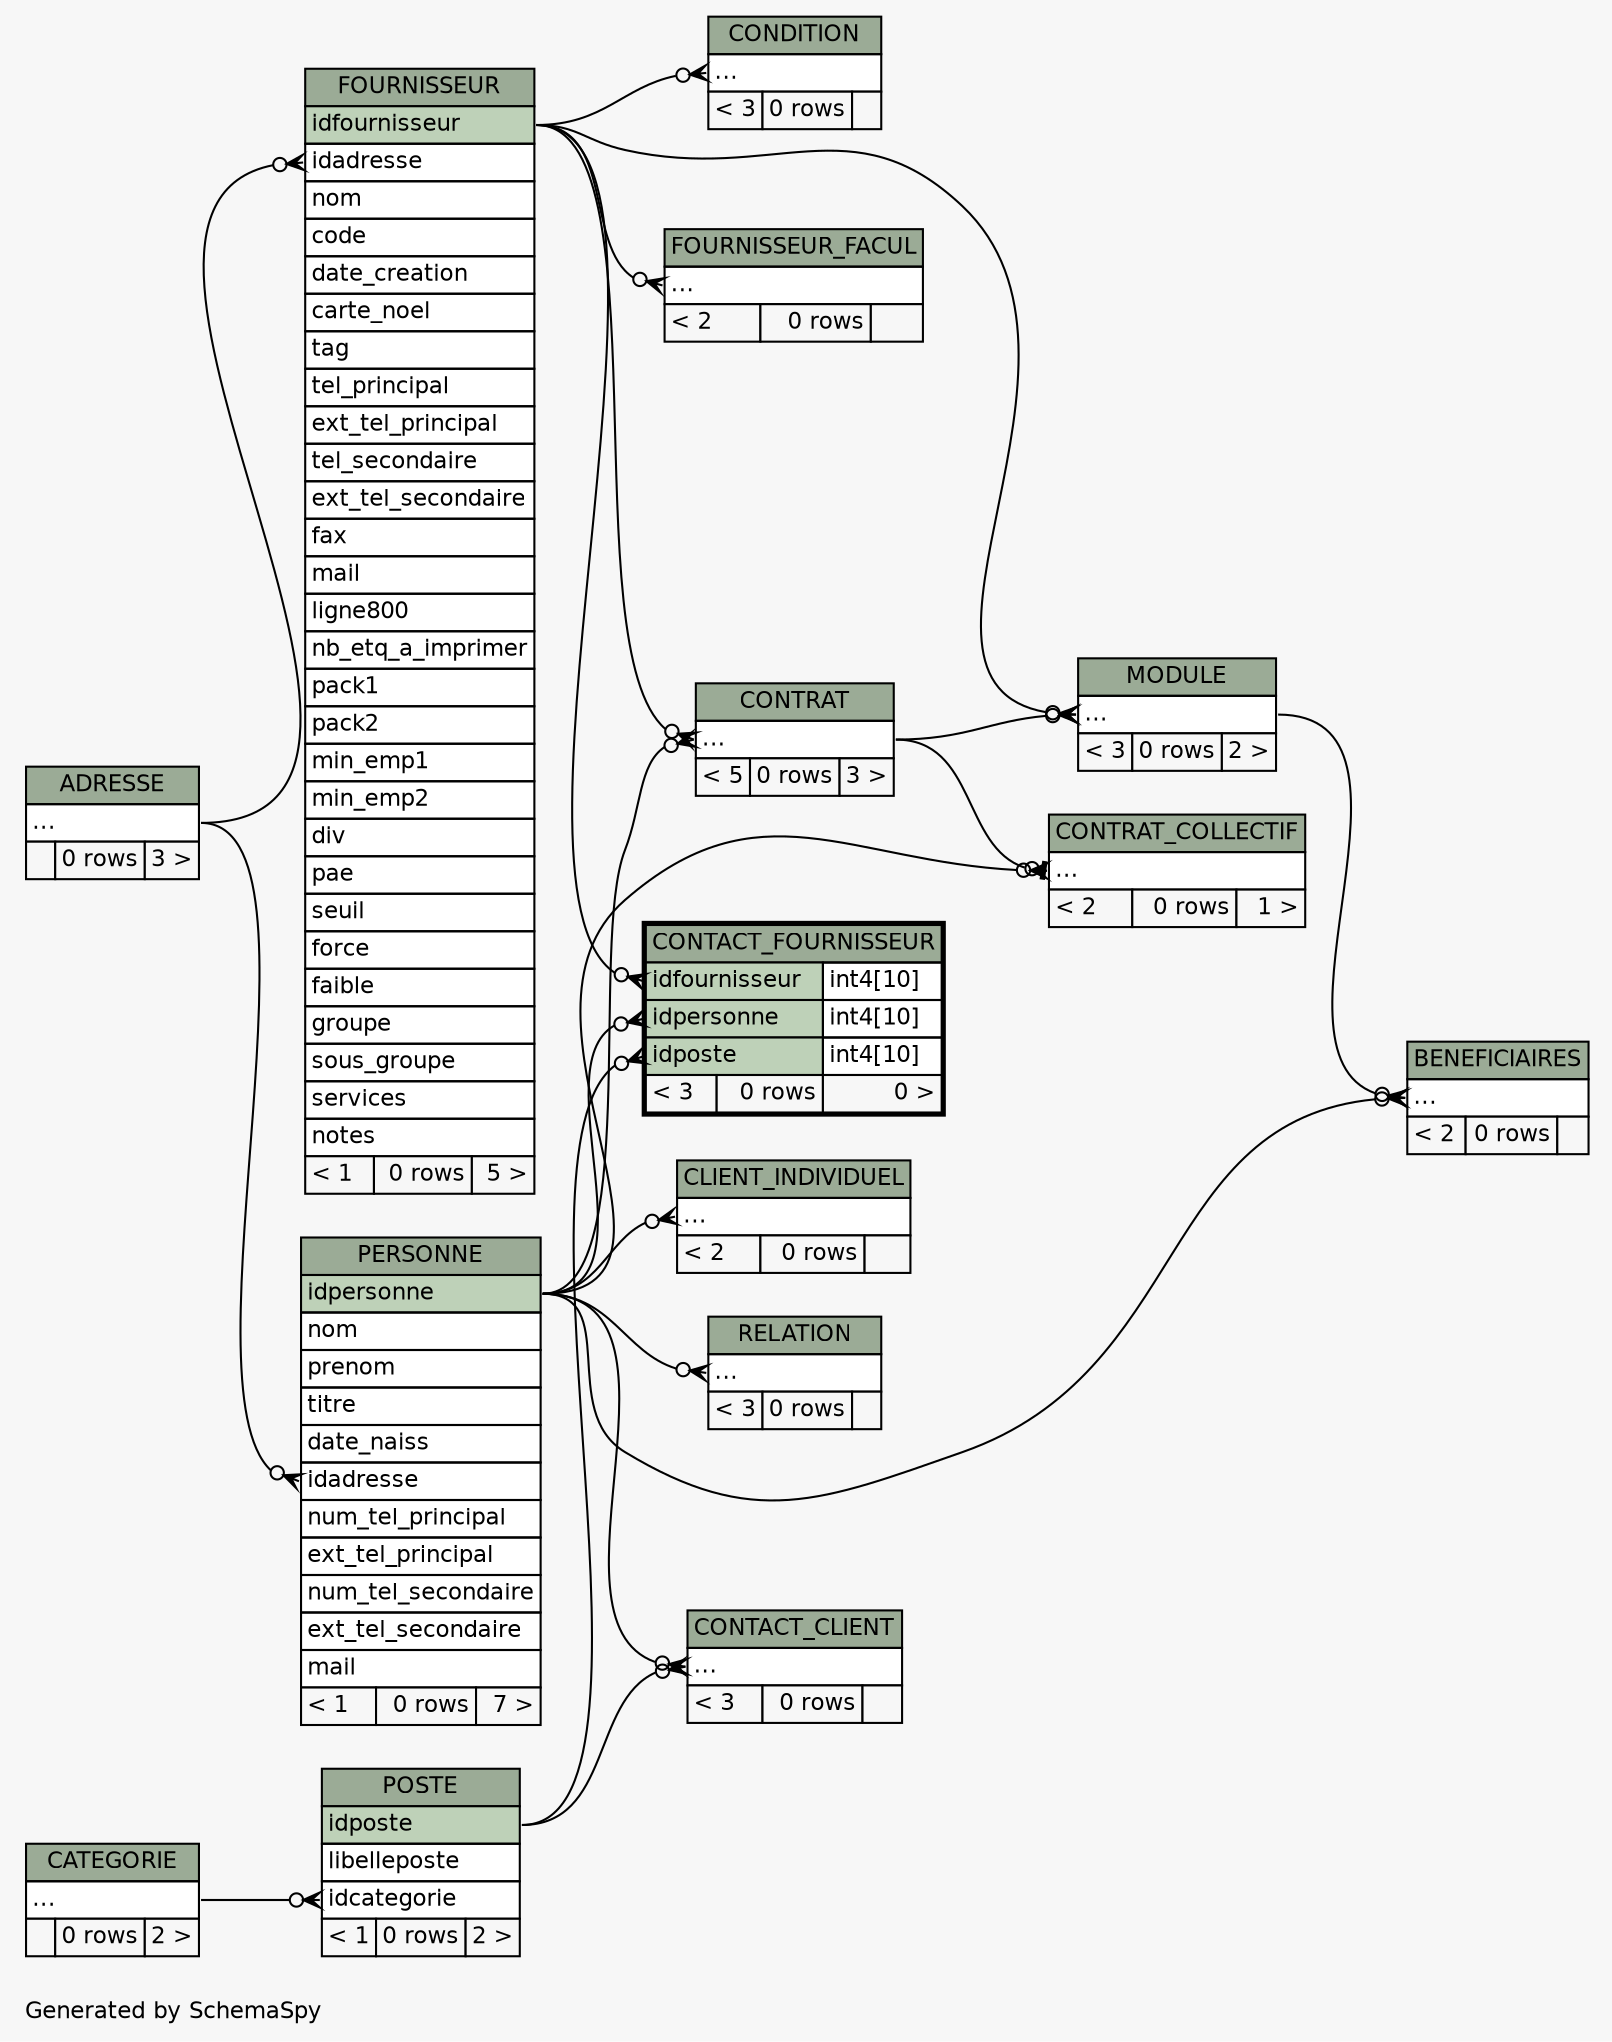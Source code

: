 // dot 2.40.1 on Mac OS X 10.12.5
// SchemaSpy rev 590
digraph "twoDegreesRelationshipsDiagram" {
  graph [
    rankdir="RL"
    bgcolor="#f7f7f7"
    label="\nGenerated by SchemaSpy"
    labeljust="l"
    nodesep="0.18"
    ranksep="0.46"
    fontname="Helvetica"
    fontsize="11"
  ];
  node [
    fontname="Helvetica"
    fontsize="11"
    shape="plaintext"
  ];
  edge [
    arrowsize="0.8"
  ];
  "BENEFICIAIRES":"elipses":w -> "MODULE":"elipses":e [arrowhead=none dir=back arrowtail=crowodot];
  "BENEFICIAIRES":"elipses":w -> "PERSONNE":"idpersonne":e [arrowhead=none dir=back arrowtail=crowodot];
  "CLIENT_INDIVIDUEL":"elipses":w -> "PERSONNE":"idpersonne":e [arrowhead=none dir=back arrowtail=crowodot];
  "CONDITION":"elipses":w -> "FOURNISSEUR":"idfournisseur":e [arrowhead=none dir=back arrowtail=crowodot];
  "CONTACT_CLIENT":"elipses":w -> "PERSONNE":"idpersonne":e [arrowhead=none dir=back arrowtail=crowodot];
  "CONTACT_CLIENT":"elipses":w -> "POSTE":"idposte":e [arrowhead=none dir=back arrowtail=crowodot];
  "CONTACT_FOURNISSEUR":"idfournisseur":w -> "FOURNISSEUR":"idfournisseur":e [arrowhead=none dir=back arrowtail=crowodot];
  "CONTACT_FOURNISSEUR":"idpersonne":w -> "PERSONNE":"idpersonne":e [arrowhead=none dir=back arrowtail=crowodot];
  "CONTACT_FOURNISSEUR":"idposte":w -> "POSTE":"idposte":e [arrowhead=none dir=back arrowtail=crowodot];
  "CONTRAT":"elipses":w -> "FOURNISSEUR":"idfournisseur":e [arrowhead=none dir=back arrowtail=crowodot];
  "CONTRAT":"elipses":w -> "PERSONNE":"idpersonne":e [arrowhead=none dir=back arrowtail=crowodot];
  "CONTRAT_COLLECTIF":"elipses":w -> "PERSONNE":"idpersonne":e [arrowhead=none dir=back arrowtail=crowodot];
  "CONTRAT_COLLECTIF":"elipses":w -> "CONTRAT":"elipses":e [arrowhead=none dir=back arrowtail=teeodot];
  "FOURNISSEUR":"idadresse":w -> "ADRESSE":"elipses":e [arrowhead=none dir=back arrowtail=crowodot];
  "FOURNISSEUR_FACUL":"elipses":w -> "FOURNISSEUR":"idfournisseur":e [arrowhead=none dir=back arrowtail=crowodot];
  "MODULE":"elipses":w -> "CONTRAT":"elipses":e [arrowhead=none dir=back arrowtail=crowodot];
  "MODULE":"elipses":w -> "FOURNISSEUR":"idfournisseur":e [arrowhead=none dir=back arrowtail=crowodot];
  "PERSONNE":"idadresse":w -> "ADRESSE":"elipses":e [arrowhead=none dir=back arrowtail=crowodot];
  "POSTE":"idcategorie":w -> "CATEGORIE":"elipses":e [arrowhead=none dir=back arrowtail=crowodot];
  "RELATION":"elipses":w -> "PERSONNE":"idpersonne":e [arrowhead=none dir=back arrowtail=crowodot];
  "ADRESSE" [
    label=<
    <TABLE BORDER="0" CELLBORDER="1" CELLSPACING="0" BGCOLOR="#ffffff">
      <TR><TD COLSPAN="3" BGCOLOR="#9bab96" ALIGN="CENTER">ADRESSE</TD></TR>
      <TR><TD PORT="elipses" COLSPAN="3" ALIGN="LEFT">...</TD></TR>
      <TR><TD ALIGN="LEFT" BGCOLOR="#f7f7f7">  </TD><TD ALIGN="RIGHT" BGCOLOR="#f7f7f7">0 rows</TD><TD ALIGN="RIGHT" BGCOLOR="#f7f7f7">3 &gt;</TD></TR>
    </TABLE>>
    URL="ADRESSE.html"
    tooltip="ADRESSE"
  ];
  "BENEFICIAIRES" [
    label=<
    <TABLE BORDER="0" CELLBORDER="1" CELLSPACING="0" BGCOLOR="#ffffff">
      <TR><TD COLSPAN="3" BGCOLOR="#9bab96" ALIGN="CENTER">BENEFICIAIRES</TD></TR>
      <TR><TD PORT="elipses" COLSPAN="3" ALIGN="LEFT">...</TD></TR>
      <TR><TD ALIGN="LEFT" BGCOLOR="#f7f7f7">&lt; 2</TD><TD ALIGN="RIGHT" BGCOLOR="#f7f7f7">0 rows</TD><TD ALIGN="RIGHT" BGCOLOR="#f7f7f7">  </TD></TR>
    </TABLE>>
    URL="BENEFICIAIRES.html"
    tooltip="BENEFICIAIRES"
  ];
  "CATEGORIE" [
    label=<
    <TABLE BORDER="0" CELLBORDER="1" CELLSPACING="0" BGCOLOR="#ffffff">
      <TR><TD COLSPAN="3" BGCOLOR="#9bab96" ALIGN="CENTER">CATEGORIE</TD></TR>
      <TR><TD PORT="elipses" COLSPAN="3" ALIGN="LEFT">...</TD></TR>
      <TR><TD ALIGN="LEFT" BGCOLOR="#f7f7f7">  </TD><TD ALIGN="RIGHT" BGCOLOR="#f7f7f7">0 rows</TD><TD ALIGN="RIGHT" BGCOLOR="#f7f7f7">2 &gt;</TD></TR>
    </TABLE>>
    URL="CATEGORIE.html"
    tooltip="CATEGORIE"
  ];
  "CLIENT_INDIVIDUEL" [
    label=<
    <TABLE BORDER="0" CELLBORDER="1" CELLSPACING="0" BGCOLOR="#ffffff">
      <TR><TD COLSPAN="3" BGCOLOR="#9bab96" ALIGN="CENTER">CLIENT_INDIVIDUEL</TD></TR>
      <TR><TD PORT="elipses" COLSPAN="3" ALIGN="LEFT">...</TD></TR>
      <TR><TD ALIGN="LEFT" BGCOLOR="#f7f7f7">&lt; 2</TD><TD ALIGN="RIGHT" BGCOLOR="#f7f7f7">0 rows</TD><TD ALIGN="RIGHT" BGCOLOR="#f7f7f7">  </TD></TR>
    </TABLE>>
    URL="CLIENT_INDIVIDUEL.html"
    tooltip="CLIENT_INDIVIDUEL"
  ];
  "CONDITION" [
    label=<
    <TABLE BORDER="0" CELLBORDER="1" CELLSPACING="0" BGCOLOR="#ffffff">
      <TR><TD COLSPAN="3" BGCOLOR="#9bab96" ALIGN="CENTER">CONDITION</TD></TR>
      <TR><TD PORT="elipses" COLSPAN="3" ALIGN="LEFT">...</TD></TR>
      <TR><TD ALIGN="LEFT" BGCOLOR="#f7f7f7">&lt; 3</TD><TD ALIGN="RIGHT" BGCOLOR="#f7f7f7">0 rows</TD><TD ALIGN="RIGHT" BGCOLOR="#f7f7f7">  </TD></TR>
    </TABLE>>
    URL="CONDITION.html"
    tooltip="CONDITION"
  ];
  "CONTACT_CLIENT" [
    label=<
    <TABLE BORDER="0" CELLBORDER="1" CELLSPACING="0" BGCOLOR="#ffffff">
      <TR><TD COLSPAN="3" BGCOLOR="#9bab96" ALIGN="CENTER">CONTACT_CLIENT</TD></TR>
      <TR><TD PORT="elipses" COLSPAN="3" ALIGN="LEFT">...</TD></TR>
      <TR><TD ALIGN="LEFT" BGCOLOR="#f7f7f7">&lt; 3</TD><TD ALIGN="RIGHT" BGCOLOR="#f7f7f7">0 rows</TD><TD ALIGN="RIGHT" BGCOLOR="#f7f7f7">  </TD></TR>
    </TABLE>>
    URL="CONTACT_CLIENT.html"
    tooltip="CONTACT_CLIENT"
  ];
  "CONTACT_FOURNISSEUR" [
    label=<
    <TABLE BORDER="2" CELLBORDER="1" CELLSPACING="0" BGCOLOR="#ffffff">
      <TR><TD COLSPAN="3" BGCOLOR="#9bab96" ALIGN="CENTER">CONTACT_FOURNISSEUR</TD></TR>
      <TR><TD PORT="idfournisseur" COLSPAN="2" BGCOLOR="#bed1b8" ALIGN="LEFT">idfournisseur</TD><TD PORT="idfournisseur.type" ALIGN="LEFT">int4[10]</TD></TR>
      <TR><TD PORT="idpersonne" COLSPAN="2" BGCOLOR="#bed1b8" ALIGN="LEFT">idpersonne</TD><TD PORT="idpersonne.type" ALIGN="LEFT">int4[10]</TD></TR>
      <TR><TD PORT="idposte" COLSPAN="2" BGCOLOR="#bed1b8" ALIGN="LEFT">idposte</TD><TD PORT="idposte.type" ALIGN="LEFT">int4[10]</TD></TR>
      <TR><TD ALIGN="LEFT" BGCOLOR="#f7f7f7">&lt; 3</TD><TD ALIGN="RIGHT" BGCOLOR="#f7f7f7">0 rows</TD><TD ALIGN="RIGHT" BGCOLOR="#f7f7f7">0 &gt;</TD></TR>
    </TABLE>>
    URL="CONTACT_FOURNISSEUR.html"
    tooltip="CONTACT_FOURNISSEUR"
  ];
  "CONTRAT" [
    label=<
    <TABLE BORDER="0" CELLBORDER="1" CELLSPACING="0" BGCOLOR="#ffffff">
      <TR><TD COLSPAN="3" BGCOLOR="#9bab96" ALIGN="CENTER">CONTRAT</TD></TR>
      <TR><TD PORT="elipses" COLSPAN="3" ALIGN="LEFT">...</TD></TR>
      <TR><TD ALIGN="LEFT" BGCOLOR="#f7f7f7">&lt; 5</TD><TD ALIGN="RIGHT" BGCOLOR="#f7f7f7">0 rows</TD><TD ALIGN="RIGHT" BGCOLOR="#f7f7f7">3 &gt;</TD></TR>
    </TABLE>>
    URL="CONTRAT.html"
    tooltip="CONTRAT"
  ];
  "CONTRAT_COLLECTIF" [
    label=<
    <TABLE BORDER="0" CELLBORDER="1" CELLSPACING="0" BGCOLOR="#ffffff">
      <TR><TD COLSPAN="3" BGCOLOR="#9bab96" ALIGN="CENTER">CONTRAT_COLLECTIF</TD></TR>
      <TR><TD PORT="elipses" COLSPAN="3" ALIGN="LEFT">...</TD></TR>
      <TR><TD ALIGN="LEFT" BGCOLOR="#f7f7f7">&lt; 2</TD><TD ALIGN="RIGHT" BGCOLOR="#f7f7f7">0 rows</TD><TD ALIGN="RIGHT" BGCOLOR="#f7f7f7">1 &gt;</TD></TR>
    </TABLE>>
    URL="CONTRAT_COLLECTIF.html"
    tooltip="CONTRAT_COLLECTIF"
  ];
  "FOURNISSEUR" [
    label=<
    <TABLE BORDER="0" CELLBORDER="1" CELLSPACING="0" BGCOLOR="#ffffff">
      <TR><TD COLSPAN="3" BGCOLOR="#9bab96" ALIGN="CENTER">FOURNISSEUR</TD></TR>
      <TR><TD PORT="idfournisseur" COLSPAN="3" BGCOLOR="#bed1b8" ALIGN="LEFT">idfournisseur</TD></TR>
      <TR><TD PORT="idadresse" COLSPAN="3" ALIGN="LEFT">idadresse</TD></TR>
      <TR><TD PORT="nom" COLSPAN="3" ALIGN="LEFT">nom</TD></TR>
      <TR><TD PORT="code" COLSPAN="3" ALIGN="LEFT">code</TD></TR>
      <TR><TD PORT="date_creation" COLSPAN="3" ALIGN="LEFT">date_creation</TD></TR>
      <TR><TD PORT="carte_noel" COLSPAN="3" ALIGN="LEFT">carte_noel</TD></TR>
      <TR><TD PORT="tag" COLSPAN="3" ALIGN="LEFT">tag</TD></TR>
      <TR><TD PORT="tel_principal" COLSPAN="3" ALIGN="LEFT">tel_principal</TD></TR>
      <TR><TD PORT="ext_tel_principal" COLSPAN="3" ALIGN="LEFT">ext_tel_principal</TD></TR>
      <TR><TD PORT="tel_secondaire" COLSPAN="3" ALIGN="LEFT">tel_secondaire</TD></TR>
      <TR><TD PORT="ext_tel_secondaire" COLSPAN="3" ALIGN="LEFT">ext_tel_secondaire</TD></TR>
      <TR><TD PORT="fax" COLSPAN="3" ALIGN="LEFT">fax</TD></TR>
      <TR><TD PORT="mail" COLSPAN="3" ALIGN="LEFT">mail</TD></TR>
      <TR><TD PORT="ligne800" COLSPAN="3" ALIGN="LEFT">ligne800</TD></TR>
      <TR><TD PORT="nb_etq_a_imprimer" COLSPAN="3" ALIGN="LEFT">nb_etq_a_imprimer</TD></TR>
      <TR><TD PORT="pack1" COLSPAN="3" ALIGN="LEFT">pack1</TD></TR>
      <TR><TD PORT="pack2" COLSPAN="3" ALIGN="LEFT">pack2</TD></TR>
      <TR><TD PORT="min_emp1" COLSPAN="3" ALIGN="LEFT">min_emp1</TD></TR>
      <TR><TD PORT="min_emp2" COLSPAN="3" ALIGN="LEFT">min_emp2</TD></TR>
      <TR><TD PORT="div" COLSPAN="3" ALIGN="LEFT">div</TD></TR>
      <TR><TD PORT="pae" COLSPAN="3" ALIGN="LEFT">pae</TD></TR>
      <TR><TD PORT="seuil" COLSPAN="3" ALIGN="LEFT">seuil</TD></TR>
      <TR><TD PORT="force" COLSPAN="3" ALIGN="LEFT">force</TD></TR>
      <TR><TD PORT="faible" COLSPAN="3" ALIGN="LEFT">faible</TD></TR>
      <TR><TD PORT="groupe" COLSPAN="3" ALIGN="LEFT">groupe</TD></TR>
      <TR><TD PORT="sous_groupe" COLSPAN="3" ALIGN="LEFT">sous_groupe</TD></TR>
      <TR><TD PORT="services" COLSPAN="3" ALIGN="LEFT">services</TD></TR>
      <TR><TD PORT="notes" COLSPAN="3" ALIGN="LEFT">notes</TD></TR>
      <TR><TD ALIGN="LEFT" BGCOLOR="#f7f7f7">&lt; 1</TD><TD ALIGN="RIGHT" BGCOLOR="#f7f7f7">0 rows</TD><TD ALIGN="RIGHT" BGCOLOR="#f7f7f7">5 &gt;</TD></TR>
    </TABLE>>
    URL="FOURNISSEUR.html"
    tooltip="FOURNISSEUR"
  ];
  "FOURNISSEUR_FACUL" [
    label=<
    <TABLE BORDER="0" CELLBORDER="1" CELLSPACING="0" BGCOLOR="#ffffff">
      <TR><TD COLSPAN="3" BGCOLOR="#9bab96" ALIGN="CENTER">FOURNISSEUR_FACUL</TD></TR>
      <TR><TD PORT="elipses" COLSPAN="3" ALIGN="LEFT">...</TD></TR>
      <TR><TD ALIGN="LEFT" BGCOLOR="#f7f7f7">&lt; 2</TD><TD ALIGN="RIGHT" BGCOLOR="#f7f7f7">0 rows</TD><TD ALIGN="RIGHT" BGCOLOR="#f7f7f7">  </TD></TR>
    </TABLE>>
    URL="FOURNISSEUR_FACUL.html"
    tooltip="FOURNISSEUR_FACUL"
  ];
  "MODULE" [
    label=<
    <TABLE BORDER="0" CELLBORDER="1" CELLSPACING="0" BGCOLOR="#ffffff">
      <TR><TD COLSPAN="3" BGCOLOR="#9bab96" ALIGN="CENTER">MODULE</TD></TR>
      <TR><TD PORT="elipses" COLSPAN="3" ALIGN="LEFT">...</TD></TR>
      <TR><TD ALIGN="LEFT" BGCOLOR="#f7f7f7">&lt; 3</TD><TD ALIGN="RIGHT" BGCOLOR="#f7f7f7">0 rows</TD><TD ALIGN="RIGHT" BGCOLOR="#f7f7f7">2 &gt;</TD></TR>
    </TABLE>>
    URL="MODULE.html"
    tooltip="MODULE"
  ];
  "PERSONNE" [
    label=<
    <TABLE BORDER="0" CELLBORDER="1" CELLSPACING="0" BGCOLOR="#ffffff">
      <TR><TD COLSPAN="3" BGCOLOR="#9bab96" ALIGN="CENTER">PERSONNE</TD></TR>
      <TR><TD PORT="idpersonne" COLSPAN="3" BGCOLOR="#bed1b8" ALIGN="LEFT">idpersonne</TD></TR>
      <TR><TD PORT="nom" COLSPAN="3" ALIGN="LEFT">nom</TD></TR>
      <TR><TD PORT="prenom" COLSPAN="3" ALIGN="LEFT">prenom</TD></TR>
      <TR><TD PORT="titre" COLSPAN="3" ALIGN="LEFT">titre</TD></TR>
      <TR><TD PORT="date_naiss" COLSPAN="3" ALIGN="LEFT">date_naiss</TD></TR>
      <TR><TD PORT="idadresse" COLSPAN="3" ALIGN="LEFT">idadresse</TD></TR>
      <TR><TD PORT="num_tel_principal" COLSPAN="3" ALIGN="LEFT">num_tel_principal</TD></TR>
      <TR><TD PORT="ext_tel_principal" COLSPAN="3" ALIGN="LEFT">ext_tel_principal</TD></TR>
      <TR><TD PORT="num_tel_secondaire" COLSPAN="3" ALIGN="LEFT">num_tel_secondaire</TD></TR>
      <TR><TD PORT="ext_tel_secondaire" COLSPAN="3" ALIGN="LEFT">ext_tel_secondaire</TD></TR>
      <TR><TD PORT="mail" COLSPAN="3" ALIGN="LEFT">mail</TD></TR>
      <TR><TD ALIGN="LEFT" BGCOLOR="#f7f7f7">&lt; 1</TD><TD ALIGN="RIGHT" BGCOLOR="#f7f7f7">0 rows</TD><TD ALIGN="RIGHT" BGCOLOR="#f7f7f7">7 &gt;</TD></TR>
    </TABLE>>
    URL="PERSONNE.html"
    tooltip="PERSONNE"
  ];
  "POSTE" [
    label=<
    <TABLE BORDER="0" CELLBORDER="1" CELLSPACING="0" BGCOLOR="#ffffff">
      <TR><TD COLSPAN="3" BGCOLOR="#9bab96" ALIGN="CENTER">POSTE</TD></TR>
      <TR><TD PORT="idposte" COLSPAN="3" BGCOLOR="#bed1b8" ALIGN="LEFT">idposte</TD></TR>
      <TR><TD PORT="libelleposte" COLSPAN="3" ALIGN="LEFT">libelleposte</TD></TR>
      <TR><TD PORT="idcategorie" COLSPAN="3" ALIGN="LEFT">idcategorie</TD></TR>
      <TR><TD ALIGN="LEFT" BGCOLOR="#f7f7f7">&lt; 1</TD><TD ALIGN="RIGHT" BGCOLOR="#f7f7f7">0 rows</TD><TD ALIGN="RIGHT" BGCOLOR="#f7f7f7">2 &gt;</TD></TR>
    </TABLE>>
    URL="POSTE.html"
    tooltip="POSTE"
  ];
  "RELATION" [
    label=<
    <TABLE BORDER="0" CELLBORDER="1" CELLSPACING="0" BGCOLOR="#ffffff">
      <TR><TD COLSPAN="3" BGCOLOR="#9bab96" ALIGN="CENTER">RELATION</TD></TR>
      <TR><TD PORT="elipses" COLSPAN="3" ALIGN="LEFT">...</TD></TR>
      <TR><TD ALIGN="LEFT" BGCOLOR="#f7f7f7">&lt; 3</TD><TD ALIGN="RIGHT" BGCOLOR="#f7f7f7">0 rows</TD><TD ALIGN="RIGHT" BGCOLOR="#f7f7f7">  </TD></TR>
    </TABLE>>
    URL="RELATION.html"
    tooltip="RELATION"
  ];
}
